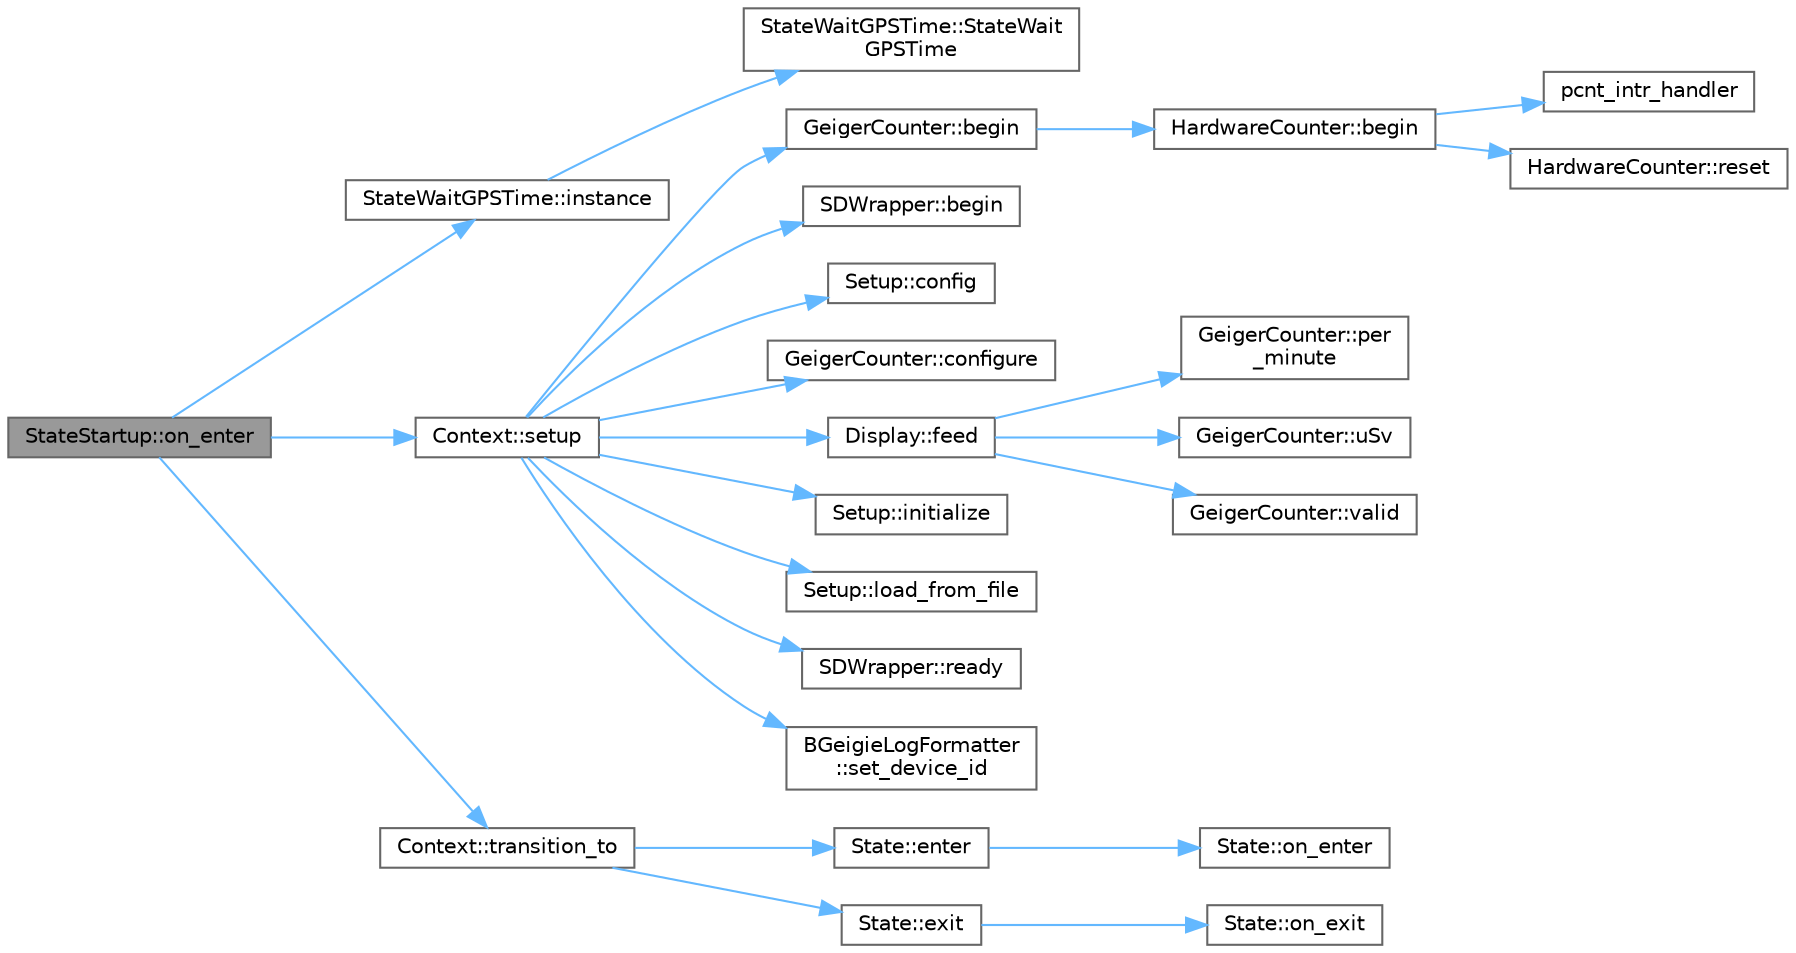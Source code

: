 digraph "StateStartup::on_enter"
{
 // LATEX_PDF_SIZE
  bgcolor="transparent";
  edge [fontname=Helvetica,fontsize=10,labelfontname=Helvetica,labelfontsize=10];
  node [fontname=Helvetica,fontsize=10,shape=box,height=0.2,width=0.4];
  rankdir="LR";
  Node1 [id="Node000001",label="StateStartup::on_enter",height=0.2,width=0.4,color="gray40", fillcolor="grey60", style="filled", fontcolor="black",tooltip=" "];
  Node1 -> Node2 [id="edge1_Node000001_Node000002",color="steelblue1",style="solid",tooltip=" "];
  Node2 [id="Node000002",label="StateWaitGPSTime::instance",height=0.2,width=0.4,color="grey40", fillcolor="white", style="filled",URL="$class_state_wait_g_p_s_time.html#aa9295818f9d5ab901714999a47050819",tooltip=" "];
  Node2 -> Node3 [id="edge2_Node000002_Node000003",color="steelblue1",style="solid",tooltip=" "];
  Node3 [id="Node000003",label="StateWaitGPSTime::StateWait\lGPSTime",height=0.2,width=0.4,color="grey40", fillcolor="white", style="filled",URL="$class_state_wait_g_p_s_time.html#a9f3d157569d70006bfa1e434c7dfe69b",tooltip=" "];
  Node1 -> Node4 [id="edge3_Node000001_Node000004",color="steelblue1",style="solid",tooltip=" "];
  Node4 [id="Node000004",label="Context::setup",height=0.2,width=0.4,color="grey40", fillcolor="white", style="filled",URL="$class_context.html#ad6ab2ba0b337de2f0ff6ae764a4ee18a",tooltip=" "];
  Node4 -> Node5 [id="edge4_Node000004_Node000005",color="steelblue1",style="solid",tooltip=" "];
  Node5 [id="Node000005",label="GeigerCounter::begin",height=0.2,width=0.4,color="grey40", fillcolor="white", style="filled",URL="$class_geiger_counter.html#a828539acf44e719d73716ff545bce51b",tooltip=" "];
  Node5 -> Node6 [id="edge5_Node000005_Node000006",color="steelblue1",style="solid",tooltip=" "];
  Node6 [id="Node000006",label="HardwareCounter::begin",height=0.2,width=0.4,color="grey40", fillcolor="white", style="filled",URL="$class_hardware_counter.html#a8fea25ffc725082777e559bca13f5db7",tooltip=" "];
  Node6 -> Node7 [id="edge6_Node000006_Node000007",color="steelblue1",style="solid",tooltip=" "];
  Node7 [id="Node000007",label="pcnt_intr_handler",height=0.2,width=0.4,color="grey40", fillcolor="white", style="filled",URL="$hardwarecounter_8cpp.html#a90ea1c07ae1f9c94a7c3ad2139f4ebb6",tooltip=" "];
  Node6 -> Node8 [id="edge7_Node000006_Node000008",color="steelblue1",style="solid",tooltip=" "];
  Node8 [id="Node000008",label="HardwareCounter::reset",height=0.2,width=0.4,color="grey40", fillcolor="white", style="filled",URL="$class_hardware_counter.html#aa7f151e2edd3d718edab3568ffc75dc4",tooltip=" "];
  Node4 -> Node9 [id="edge8_Node000004_Node000009",color="steelblue1",style="solid",tooltip=" "];
  Node9 [id="Node000009",label="SDWrapper::begin",height=0.2,width=0.4,color="grey40", fillcolor="white", style="filled",URL="$class_s_d_wrapper.html#a3cf0aa59da68a1368b7f7ce0f6714676",tooltip=" "];
  Node4 -> Node10 [id="edge9_Node000004_Node000010",color="steelblue1",style="solid",tooltip=" "];
  Node10 [id="Node000010",label="Setup::config",height=0.2,width=0.4,color="grey40", fillcolor="white", style="filled",URL="$class_setup.html#a973924be0fdd98b6e5a964a2416cf721",tooltip=" "];
  Node4 -> Node11 [id="edge10_Node000004_Node000011",color="steelblue1",style="solid",tooltip=" "];
  Node11 [id="Node000011",label="GeigerCounter::configure",height=0.2,width=0.4,color="grey40", fillcolor="white", style="filled",URL="$class_geiger_counter.html#ac068defdfdf364a2009891f736d45b76",tooltip=" "];
  Node4 -> Node12 [id="edge11_Node000004_Node000012",color="steelblue1",style="solid",tooltip=" "];
  Node12 [id="Node000012",label="Display::feed",height=0.2,width=0.4,color="grey40", fillcolor="white", style="filled",URL="$class_display.html#a6dfdf5e308b468964627eec5e6de802d",tooltip=" "];
  Node12 -> Node13 [id="edge12_Node000012_Node000013",color="steelblue1",style="solid",tooltip=" "];
  Node13 [id="Node000013",label="GeigerCounter::per\l_minute",height=0.2,width=0.4,color="grey40", fillcolor="white", style="filled",URL="$class_geiger_counter.html#ae659bb900adc79be6557b668b292175e",tooltip=" "];
  Node12 -> Node14 [id="edge13_Node000012_Node000014",color="steelblue1",style="solid",tooltip=" "];
  Node14 [id="Node000014",label="GeigerCounter::uSv",height=0.2,width=0.4,color="grey40", fillcolor="white", style="filled",URL="$class_geiger_counter.html#ae9c292a7188081224cfcd29b7ba070cd",tooltip=" "];
  Node12 -> Node15 [id="edge14_Node000012_Node000015",color="steelblue1",style="solid",tooltip=" "];
  Node15 [id="Node000015",label="GeigerCounter::valid",height=0.2,width=0.4,color="grey40", fillcolor="white", style="filled",URL="$class_geiger_counter.html#a62c418e910486f29ef2b9c09b979756a",tooltip=" "];
  Node4 -> Node16 [id="edge15_Node000004_Node000016",color="steelblue1",style="solid",tooltip=" "];
  Node16 [id="Node000016",label="Setup::initialize",height=0.2,width=0.4,color="grey40", fillcolor="white", style="filled",URL="$class_setup.html#a4c4cdbea334ad453542eba54c846c98f",tooltip=" "];
  Node4 -> Node17 [id="edge16_Node000004_Node000017",color="steelblue1",style="solid",tooltip=" "];
  Node17 [id="Node000017",label="Setup::load_from_file",height=0.2,width=0.4,color="grey40", fillcolor="white", style="filled",URL="$class_setup.html#aa70fc3ff2c0e8122f9dd60376066352d",tooltip=" "];
  Node4 -> Node18 [id="edge17_Node000004_Node000018",color="steelblue1",style="solid",tooltip=" "];
  Node18 [id="Node000018",label="SDWrapper::ready",height=0.2,width=0.4,color="grey40", fillcolor="white", style="filled",URL="$class_s_d_wrapper.html#a98d58fcf2935bd08e8de1f8b46d2eab9",tooltip=" "];
  Node4 -> Node19 [id="edge18_Node000004_Node000019",color="steelblue1",style="solid",tooltip=" "];
  Node19 [id="Node000019",label="BGeigieLogFormatter\l::set_device_id",height=0.2,width=0.4,color="grey40", fillcolor="white", style="filled",URL="$class_b_geigie_log_formatter.html#aa9b91572348c098bb151e3662690a602",tooltip=" "];
  Node1 -> Node20 [id="edge19_Node000001_Node000020",color="steelblue1",style="solid",tooltip=" "];
  Node20 [id="Node000020",label="Context::transition_to",height=0.2,width=0.4,color="grey40", fillcolor="white", style="filled",URL="$class_context.html#a33b213d58cb2d6bd4e2affdd5416e9be",tooltip=" "];
  Node20 -> Node21 [id="edge20_Node000020_Node000021",color="steelblue1",style="solid",tooltip=" "];
  Node21 [id="Node000021",label="State::enter",height=0.2,width=0.4,color="grey40", fillcolor="white", style="filled",URL="$class_state.html#a3c1399d4cb6c84dfa4d8ba0ee71e2ce5",tooltip=" "];
  Node21 -> Node22 [id="edge21_Node000021_Node000022",color="steelblue1",style="solid",tooltip=" "];
  Node22 [id="Node000022",label="State::on_enter",height=0.2,width=0.4,color="grey40", fillcolor="white", style="filled",URL="$class_state.html#afc63f032dab5bd57dc2a9570e7e0d57c",tooltip=" "];
  Node20 -> Node23 [id="edge22_Node000020_Node000023",color="steelblue1",style="solid",tooltip=" "];
  Node23 [id="Node000023",label="State::exit",height=0.2,width=0.4,color="grey40", fillcolor="white", style="filled",URL="$class_state.html#ae5e43afacaf6c1a35c07f0d3622f6e86",tooltip=" "];
  Node23 -> Node24 [id="edge23_Node000023_Node000024",color="steelblue1",style="solid",tooltip=" "];
  Node24 [id="Node000024",label="State::on_exit",height=0.2,width=0.4,color="grey40", fillcolor="white", style="filled",URL="$class_state.html#a1bfe3a368211f8722ba22dbab6dc1c68",tooltip=" "];
}
